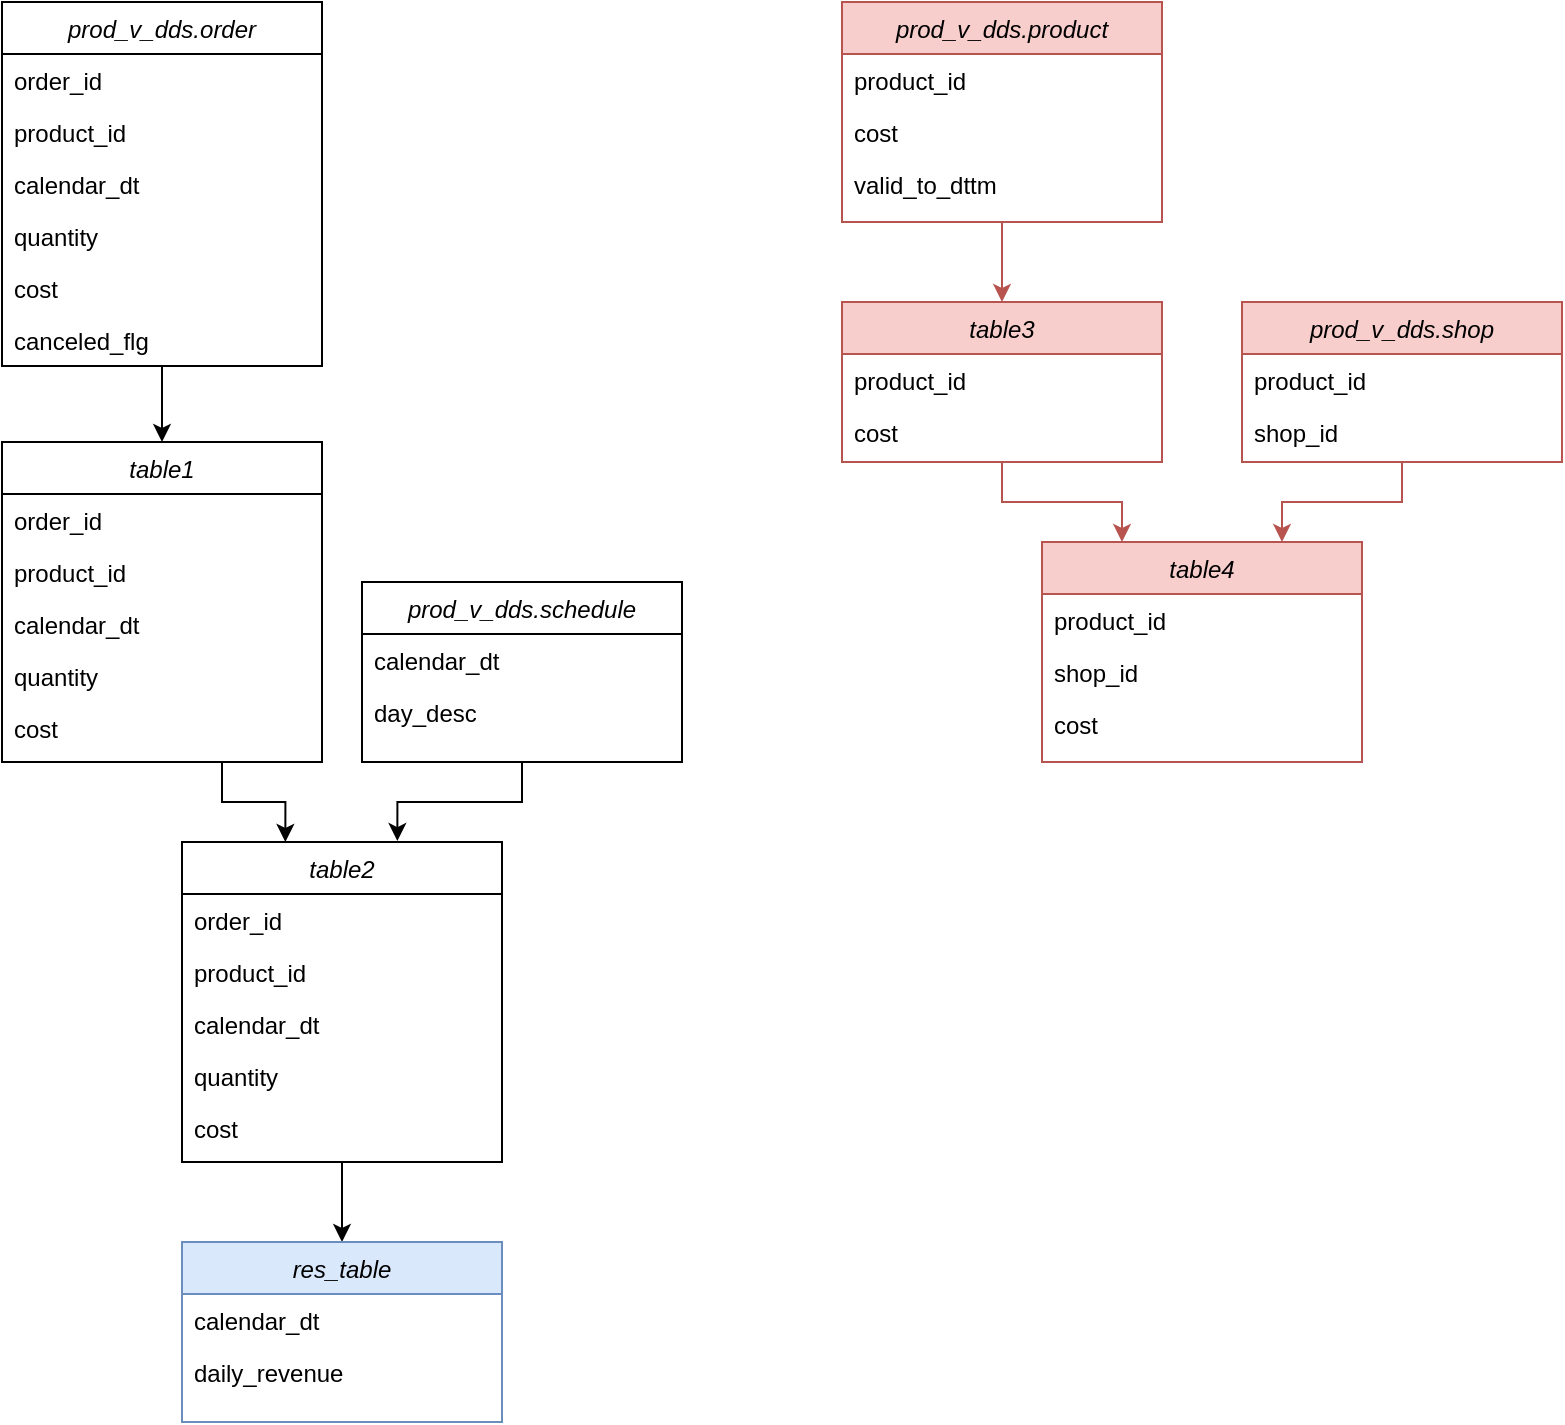 <mxfile version="26.0.16">
  <diagram name="Страница — 1" id="ztjtCPF3Rgf3K-Vcr5-d">
    <mxGraphModel dx="1339" dy="773" grid="1" gridSize="10" guides="1" tooltips="1" connect="1" arrows="1" fold="1" page="1" pageScale="1" pageWidth="827" pageHeight="1169" math="0" shadow="0">
      <root>
        <mxCell id="0" />
        <mxCell id="1" parent="0" />
        <mxCell id="UJASWNO1rdZyhz_X6SRm-26" value="table1" style="swimlane;fontStyle=2;align=center;verticalAlign=top;childLayout=stackLayout;horizontal=1;startSize=26;horizontalStack=0;resizeParent=1;resizeLast=0;collapsible=1;marginBottom=0;rounded=0;shadow=0;strokeWidth=1;" vertex="1" parent="1">
          <mxGeometry x="340" y="220" width="160" height="160" as="geometry">
            <mxRectangle x="220" y="120" width="160" height="26" as="alternateBounds" />
          </mxGeometry>
        </mxCell>
        <mxCell id="UJASWNO1rdZyhz_X6SRm-27" value="order_id" style="text;align=left;verticalAlign=top;spacingLeft=4;spacingRight=4;overflow=hidden;rotatable=0;points=[[0,0.5],[1,0.5]];portConstraint=eastwest;" vertex="1" parent="UJASWNO1rdZyhz_X6SRm-26">
          <mxGeometry y="26" width="160" height="26" as="geometry" />
        </mxCell>
        <mxCell id="UJASWNO1rdZyhz_X6SRm-43" value="product_id" style="text;align=left;verticalAlign=top;spacingLeft=4;spacingRight=4;overflow=hidden;rotatable=0;points=[[0,0.5],[1,0.5]];portConstraint=eastwest;" vertex="1" parent="UJASWNO1rdZyhz_X6SRm-26">
          <mxGeometry y="52" width="160" height="26" as="geometry" />
        </mxCell>
        <mxCell id="UJASWNO1rdZyhz_X6SRm-53" value="calendar_dt" style="text;align=left;verticalAlign=top;spacingLeft=4;spacingRight=4;overflow=hidden;rotatable=0;points=[[0,0.5],[1,0.5]];portConstraint=eastwest;rounded=0;shadow=0;html=0;" vertex="1" parent="UJASWNO1rdZyhz_X6SRm-26">
          <mxGeometry y="78" width="160" height="26" as="geometry" />
        </mxCell>
        <mxCell id="UJASWNO1rdZyhz_X6SRm-30" value="quantity" style="text;align=left;verticalAlign=top;spacingLeft=4;spacingRight=4;overflow=hidden;rotatable=0;points=[[0,0.5],[1,0.5]];portConstraint=eastwest;rounded=0;shadow=0;html=0;" vertex="1" parent="UJASWNO1rdZyhz_X6SRm-26">
          <mxGeometry y="104" width="160" height="26" as="geometry" />
        </mxCell>
        <mxCell id="UJASWNO1rdZyhz_X6SRm-29" value="cost" style="text;align=left;verticalAlign=top;spacingLeft=4;spacingRight=4;overflow=hidden;rotatable=0;points=[[0,0.5],[1,0.5]];portConstraint=eastwest;rounded=0;shadow=0;html=0;" vertex="1" parent="UJASWNO1rdZyhz_X6SRm-26">
          <mxGeometry y="130" width="160" height="26" as="geometry" />
        </mxCell>
        <mxCell id="UJASWNO1rdZyhz_X6SRm-50" style="edgeStyle=orthogonalEdgeStyle;rounded=0;orthogonalLoop=1;jettySize=auto;html=1;entryX=0.5;entryY=0;entryDx=0;entryDy=0;" edge="1" parent="1" source="UJASWNO1rdZyhz_X6SRm-44" target="UJASWNO1rdZyhz_X6SRm-26">
          <mxGeometry relative="1" as="geometry" />
        </mxCell>
        <mxCell id="UJASWNO1rdZyhz_X6SRm-44" value="prod_v_dds.order" style="swimlane;fontStyle=2;align=center;verticalAlign=top;childLayout=stackLayout;horizontal=1;startSize=26;horizontalStack=0;resizeParent=1;resizeLast=0;collapsible=1;marginBottom=0;rounded=0;shadow=0;strokeWidth=1;" vertex="1" parent="1">
          <mxGeometry x="340" width="160" height="182" as="geometry">
            <mxRectangle x="220" y="120" width="160" height="26" as="alternateBounds" />
          </mxGeometry>
        </mxCell>
        <mxCell id="UJASWNO1rdZyhz_X6SRm-45" value="order_id" style="text;align=left;verticalAlign=top;spacingLeft=4;spacingRight=4;overflow=hidden;rotatable=0;points=[[0,0.5],[1,0.5]];portConstraint=eastwest;" vertex="1" parent="UJASWNO1rdZyhz_X6SRm-44">
          <mxGeometry y="26" width="160" height="26" as="geometry" />
        </mxCell>
        <mxCell id="UJASWNO1rdZyhz_X6SRm-46" value="product_id" style="text;align=left;verticalAlign=top;spacingLeft=4;spacingRight=4;overflow=hidden;rotatable=0;points=[[0,0.5],[1,0.5]];portConstraint=eastwest;" vertex="1" parent="UJASWNO1rdZyhz_X6SRm-44">
          <mxGeometry y="52" width="160" height="26" as="geometry" />
        </mxCell>
        <mxCell id="UJASWNO1rdZyhz_X6SRm-52" value="calendar_dt" style="text;align=left;verticalAlign=top;spacingLeft=4;spacingRight=4;overflow=hidden;rotatable=0;points=[[0,0.5],[1,0.5]];portConstraint=eastwest;rounded=0;shadow=0;html=0;" vertex="1" parent="UJASWNO1rdZyhz_X6SRm-44">
          <mxGeometry y="78" width="160" height="26" as="geometry" />
        </mxCell>
        <mxCell id="UJASWNO1rdZyhz_X6SRm-47" value="quantity" style="text;align=left;verticalAlign=top;spacingLeft=4;spacingRight=4;overflow=hidden;rotatable=0;points=[[0,0.5],[1,0.5]];portConstraint=eastwest;rounded=0;shadow=0;html=0;" vertex="1" parent="UJASWNO1rdZyhz_X6SRm-44">
          <mxGeometry y="104" width="160" height="26" as="geometry" />
        </mxCell>
        <mxCell id="UJASWNO1rdZyhz_X6SRm-48" value="cost" style="text;align=left;verticalAlign=top;spacingLeft=4;spacingRight=4;overflow=hidden;rotatable=0;points=[[0,0.5],[1,0.5]];portConstraint=eastwest;rounded=0;shadow=0;html=0;" vertex="1" parent="UJASWNO1rdZyhz_X6SRm-44">
          <mxGeometry y="130" width="160" height="26" as="geometry" />
        </mxCell>
        <mxCell id="UJASWNO1rdZyhz_X6SRm-51" value="canceled_flg" style="text;align=left;verticalAlign=top;spacingLeft=4;spacingRight=4;overflow=hidden;rotatable=0;points=[[0,0.5],[1,0.5]];portConstraint=eastwest;rounded=0;shadow=0;html=0;" vertex="1" parent="UJASWNO1rdZyhz_X6SRm-44">
          <mxGeometry y="156" width="160" height="26" as="geometry" />
        </mxCell>
        <mxCell id="UJASWNO1rdZyhz_X6SRm-54" value="prod_v_dds.schedule" style="swimlane;fontStyle=2;align=center;verticalAlign=top;childLayout=stackLayout;horizontal=1;startSize=26;horizontalStack=0;resizeParent=1;resizeLast=0;collapsible=1;marginBottom=0;rounded=0;shadow=0;strokeWidth=1;" vertex="1" parent="1">
          <mxGeometry x="520" y="290" width="160" height="90" as="geometry">
            <mxRectangle x="220" y="120" width="160" height="26" as="alternateBounds" />
          </mxGeometry>
        </mxCell>
        <mxCell id="UJASWNO1rdZyhz_X6SRm-55" value="calendar_dt" style="text;align=left;verticalAlign=top;spacingLeft=4;spacingRight=4;overflow=hidden;rotatable=0;points=[[0,0.5],[1,0.5]];portConstraint=eastwest;" vertex="1" parent="UJASWNO1rdZyhz_X6SRm-54">
          <mxGeometry y="26" width="160" height="26" as="geometry" />
        </mxCell>
        <mxCell id="UJASWNO1rdZyhz_X6SRm-56" value="day_desc" style="text;align=left;verticalAlign=top;spacingLeft=4;spacingRight=4;overflow=hidden;rotatable=0;points=[[0,0.5],[1,0.5]];portConstraint=eastwest;" vertex="1" parent="UJASWNO1rdZyhz_X6SRm-54">
          <mxGeometry y="52" width="160" height="26" as="geometry" />
        </mxCell>
        <mxCell id="UJASWNO1rdZyhz_X6SRm-105" style="edgeStyle=orthogonalEdgeStyle;rounded=0;orthogonalLoop=1;jettySize=auto;html=1;" edge="1" parent="1" source="UJASWNO1rdZyhz_X6SRm-60" target="UJASWNO1rdZyhz_X6SRm-71">
          <mxGeometry relative="1" as="geometry" />
        </mxCell>
        <mxCell id="UJASWNO1rdZyhz_X6SRm-60" value="table2" style="swimlane;fontStyle=2;align=center;verticalAlign=top;childLayout=stackLayout;horizontal=1;startSize=26;horizontalStack=0;resizeParent=1;resizeLast=0;collapsible=1;marginBottom=0;rounded=0;shadow=0;strokeWidth=1;" vertex="1" parent="1">
          <mxGeometry x="430" y="420" width="160" height="160" as="geometry">
            <mxRectangle x="220" y="120" width="160" height="26" as="alternateBounds" />
          </mxGeometry>
        </mxCell>
        <mxCell id="UJASWNO1rdZyhz_X6SRm-61" value="order_id" style="text;align=left;verticalAlign=top;spacingLeft=4;spacingRight=4;overflow=hidden;rotatable=0;points=[[0,0.5],[1,0.5]];portConstraint=eastwest;" vertex="1" parent="UJASWNO1rdZyhz_X6SRm-60">
          <mxGeometry y="26" width="160" height="26" as="geometry" />
        </mxCell>
        <mxCell id="UJASWNO1rdZyhz_X6SRm-62" value="product_id" style="text;align=left;verticalAlign=top;spacingLeft=4;spacingRight=4;overflow=hidden;rotatable=0;points=[[0,0.5],[1,0.5]];portConstraint=eastwest;" vertex="1" parent="UJASWNO1rdZyhz_X6SRm-60">
          <mxGeometry y="52" width="160" height="26" as="geometry" />
        </mxCell>
        <mxCell id="UJASWNO1rdZyhz_X6SRm-63" value="calendar_dt" style="text;align=left;verticalAlign=top;spacingLeft=4;spacingRight=4;overflow=hidden;rotatable=0;points=[[0,0.5],[1,0.5]];portConstraint=eastwest;rounded=0;shadow=0;html=0;" vertex="1" parent="UJASWNO1rdZyhz_X6SRm-60">
          <mxGeometry y="78" width="160" height="26" as="geometry" />
        </mxCell>
        <mxCell id="UJASWNO1rdZyhz_X6SRm-64" value="quantity" style="text;align=left;verticalAlign=top;spacingLeft=4;spacingRight=4;overflow=hidden;rotatable=0;points=[[0,0.5],[1,0.5]];portConstraint=eastwest;rounded=0;shadow=0;html=0;" vertex="1" parent="UJASWNO1rdZyhz_X6SRm-60">
          <mxGeometry y="104" width="160" height="26" as="geometry" />
        </mxCell>
        <mxCell id="UJASWNO1rdZyhz_X6SRm-65" value="cost" style="text;align=left;verticalAlign=top;spacingLeft=4;spacingRight=4;overflow=hidden;rotatable=0;points=[[0,0.5],[1,0.5]];portConstraint=eastwest;rounded=0;shadow=0;html=0;" vertex="1" parent="UJASWNO1rdZyhz_X6SRm-60">
          <mxGeometry y="130" width="160" height="26" as="geometry" />
        </mxCell>
        <mxCell id="UJASWNO1rdZyhz_X6SRm-68" style="edgeStyle=orthogonalEdgeStyle;rounded=0;orthogonalLoop=1;jettySize=auto;html=1;entryX=0.323;entryY=0;entryDx=0;entryDy=0;entryPerimeter=0;" edge="1" parent="1" source="UJASWNO1rdZyhz_X6SRm-26" target="UJASWNO1rdZyhz_X6SRm-60">
          <mxGeometry relative="1" as="geometry">
            <Array as="points">
              <mxPoint x="450" y="400" />
              <mxPoint x="482" y="400" />
            </Array>
          </mxGeometry>
        </mxCell>
        <mxCell id="UJASWNO1rdZyhz_X6SRm-69" style="edgeStyle=orthogonalEdgeStyle;rounded=0;orthogonalLoop=1;jettySize=auto;html=1;entryX=0.673;entryY=-0.003;entryDx=0;entryDy=0;entryPerimeter=0;" edge="1" parent="1" source="UJASWNO1rdZyhz_X6SRm-54" target="UJASWNO1rdZyhz_X6SRm-60">
          <mxGeometry relative="1" as="geometry" />
        </mxCell>
        <mxCell id="UJASWNO1rdZyhz_X6SRm-71" value="res_table" style="swimlane;fontStyle=2;align=center;verticalAlign=top;childLayout=stackLayout;horizontal=1;startSize=26;horizontalStack=0;resizeParent=1;resizeLast=0;collapsible=1;marginBottom=0;rounded=0;shadow=0;strokeWidth=1;fillColor=#dae8fc;strokeColor=#6c8ebf;" vertex="1" parent="1">
          <mxGeometry x="430" y="620" width="160" height="90" as="geometry">
            <mxRectangle x="220" y="120" width="160" height="26" as="alternateBounds" />
          </mxGeometry>
        </mxCell>
        <mxCell id="UJASWNO1rdZyhz_X6SRm-72" value="calendar_dt" style="text;align=left;verticalAlign=top;spacingLeft=4;spacingRight=4;overflow=hidden;rotatable=0;points=[[0,0.5],[1,0.5]];portConstraint=eastwest;" vertex="1" parent="UJASWNO1rdZyhz_X6SRm-71">
          <mxGeometry y="26" width="160" height="26" as="geometry" />
        </mxCell>
        <mxCell id="UJASWNO1rdZyhz_X6SRm-73" value="daily_revenue" style="text;align=left;verticalAlign=top;spacingLeft=4;spacingRight=4;overflow=hidden;rotatable=0;points=[[0,0.5],[1,0.5]];portConstraint=eastwest;" vertex="1" parent="UJASWNO1rdZyhz_X6SRm-71">
          <mxGeometry y="52" width="160" height="26" as="geometry" />
        </mxCell>
        <mxCell id="UJASWNO1rdZyhz_X6SRm-131" style="edgeStyle=orthogonalEdgeStyle;rounded=0;orthogonalLoop=1;jettySize=auto;html=1;entryX=0.25;entryY=0;entryDx=0;entryDy=0;fillColor=#f8cecc;strokeColor=#b85450;" edge="1" parent="1" source="UJASWNO1rdZyhz_X6SRm-106" target="UJASWNO1rdZyhz_X6SRm-121">
          <mxGeometry relative="1" as="geometry" />
        </mxCell>
        <mxCell id="UJASWNO1rdZyhz_X6SRm-106" value="table3" style="swimlane;fontStyle=2;align=center;verticalAlign=top;childLayout=stackLayout;horizontal=1;startSize=26;horizontalStack=0;resizeParent=1;resizeLast=0;collapsible=1;marginBottom=0;rounded=0;shadow=0;strokeWidth=1;fillColor=#f8cecc;strokeColor=#b85450;" vertex="1" parent="1">
          <mxGeometry x="760" y="150" width="160" height="80" as="geometry">
            <mxRectangle x="220" y="120" width="160" height="26" as="alternateBounds" />
          </mxGeometry>
        </mxCell>
        <mxCell id="UJASWNO1rdZyhz_X6SRm-108" value="product_id" style="text;align=left;verticalAlign=top;spacingLeft=4;spacingRight=4;overflow=hidden;rotatable=0;points=[[0,0.5],[1,0.5]];portConstraint=eastwest;" vertex="1" parent="UJASWNO1rdZyhz_X6SRm-106">
          <mxGeometry y="26" width="160" height="26" as="geometry" />
        </mxCell>
        <mxCell id="UJASWNO1rdZyhz_X6SRm-109" value="cost" style="text;align=left;verticalAlign=top;spacingLeft=4;spacingRight=4;overflow=hidden;rotatable=0;points=[[0,0.5],[1,0.5]];portConstraint=eastwest;rounded=0;shadow=0;html=0;" vertex="1" parent="UJASWNO1rdZyhz_X6SRm-106">
          <mxGeometry y="52" width="160" height="26" as="geometry" />
        </mxCell>
        <mxCell id="UJASWNO1rdZyhz_X6SRm-112" style="edgeStyle=orthogonalEdgeStyle;rounded=0;orthogonalLoop=1;jettySize=auto;html=1;entryX=0.5;entryY=0;entryDx=0;entryDy=0;fillColor=#f8cecc;strokeColor=#b85450;" edge="1" parent="1" source="UJASWNO1rdZyhz_X6SRm-113" target="UJASWNO1rdZyhz_X6SRm-106">
          <mxGeometry relative="1" as="geometry" />
        </mxCell>
        <mxCell id="UJASWNO1rdZyhz_X6SRm-113" value="prod_v_dds.product" style="swimlane;fontStyle=2;align=center;verticalAlign=top;childLayout=stackLayout;horizontal=1;startSize=26;horizontalStack=0;resizeParent=1;resizeLast=0;collapsible=1;marginBottom=0;rounded=0;shadow=0;strokeWidth=1;fillColor=#f8cecc;strokeColor=#b85450;" vertex="1" parent="1">
          <mxGeometry x="760" width="160" height="110" as="geometry">
            <mxRectangle x="220" y="120" width="160" height="26" as="alternateBounds" />
          </mxGeometry>
        </mxCell>
        <mxCell id="UJASWNO1rdZyhz_X6SRm-114" value="product_id" style="text;align=left;verticalAlign=top;spacingLeft=4;spacingRight=4;overflow=hidden;rotatable=0;points=[[0,0.5],[1,0.5]];portConstraint=eastwest;" vertex="1" parent="UJASWNO1rdZyhz_X6SRm-113">
          <mxGeometry y="26" width="160" height="26" as="geometry" />
        </mxCell>
        <mxCell id="UJASWNO1rdZyhz_X6SRm-115" value="cost" style="text;align=left;verticalAlign=top;spacingLeft=4;spacingRight=4;overflow=hidden;rotatable=0;points=[[0,0.5],[1,0.5]];portConstraint=eastwest;" vertex="1" parent="UJASWNO1rdZyhz_X6SRm-113">
          <mxGeometry y="52" width="160" height="26" as="geometry" />
        </mxCell>
        <mxCell id="UJASWNO1rdZyhz_X6SRm-116" value="valid_to_dttm" style="text;align=left;verticalAlign=top;spacingLeft=4;spacingRight=4;overflow=hidden;rotatable=0;points=[[0,0.5],[1,0.5]];portConstraint=eastwest;rounded=0;shadow=0;html=0;" vertex="1" parent="UJASWNO1rdZyhz_X6SRm-113">
          <mxGeometry y="78" width="160" height="26" as="geometry" />
        </mxCell>
        <mxCell id="UJASWNO1rdZyhz_X6SRm-121" value="table4" style="swimlane;fontStyle=2;align=center;verticalAlign=top;childLayout=stackLayout;horizontal=1;startSize=26;horizontalStack=0;resizeParent=1;resizeLast=0;collapsible=1;marginBottom=0;rounded=0;shadow=0;strokeWidth=1;fillColor=#f8cecc;strokeColor=#b85450;" vertex="1" parent="1">
          <mxGeometry x="860" y="270" width="160" height="110" as="geometry">
            <mxRectangle x="220" y="120" width="160" height="26" as="alternateBounds" />
          </mxGeometry>
        </mxCell>
        <mxCell id="UJASWNO1rdZyhz_X6SRm-122" value="product_id" style="text;align=left;verticalAlign=top;spacingLeft=4;spacingRight=4;overflow=hidden;rotatable=0;points=[[0,0.5],[1,0.5]];portConstraint=eastwest;" vertex="1" parent="UJASWNO1rdZyhz_X6SRm-121">
          <mxGeometry y="26" width="160" height="26" as="geometry" />
        </mxCell>
        <mxCell id="UJASWNO1rdZyhz_X6SRm-123" value="shop_id" style="text;align=left;verticalAlign=top;spacingLeft=4;spacingRight=4;overflow=hidden;rotatable=0;points=[[0,0.5],[1,0.5]];portConstraint=eastwest;rounded=0;shadow=0;html=0;" vertex="1" parent="UJASWNO1rdZyhz_X6SRm-121">
          <mxGeometry y="52" width="160" height="26" as="geometry" />
        </mxCell>
        <mxCell id="UJASWNO1rdZyhz_X6SRm-125" value="cost" style="text;align=left;verticalAlign=top;spacingLeft=4;spacingRight=4;overflow=hidden;rotatable=0;points=[[0,0.5],[1,0.5]];portConstraint=eastwest;rounded=0;shadow=0;html=0;" vertex="1" parent="UJASWNO1rdZyhz_X6SRm-121">
          <mxGeometry y="78" width="160" height="26" as="geometry" />
        </mxCell>
        <mxCell id="UJASWNO1rdZyhz_X6SRm-130" style="edgeStyle=orthogonalEdgeStyle;rounded=0;orthogonalLoop=1;jettySize=auto;html=1;entryX=0.75;entryY=0;entryDx=0;entryDy=0;fillColor=#f8cecc;strokeColor=#b85450;" edge="1" parent="1" source="UJASWNO1rdZyhz_X6SRm-126" target="UJASWNO1rdZyhz_X6SRm-121">
          <mxGeometry relative="1" as="geometry" />
        </mxCell>
        <mxCell id="UJASWNO1rdZyhz_X6SRm-126" value="prod_v_dds.shop" style="swimlane;fontStyle=2;align=center;verticalAlign=top;childLayout=stackLayout;horizontal=1;startSize=26;horizontalStack=0;resizeParent=1;resizeLast=0;collapsible=1;marginBottom=0;rounded=0;shadow=0;strokeWidth=1;fillColor=#f8cecc;strokeColor=#b85450;" vertex="1" parent="1">
          <mxGeometry x="960" y="150" width="160" height="80" as="geometry">
            <mxRectangle x="220" y="120" width="160" height="26" as="alternateBounds" />
          </mxGeometry>
        </mxCell>
        <mxCell id="UJASWNO1rdZyhz_X6SRm-127" value="product_id" style="text;align=left;verticalAlign=top;spacingLeft=4;spacingRight=4;overflow=hidden;rotatable=0;points=[[0,0.5],[1,0.5]];portConstraint=eastwest;" vertex="1" parent="UJASWNO1rdZyhz_X6SRm-126">
          <mxGeometry y="26" width="160" height="26" as="geometry" />
        </mxCell>
        <mxCell id="UJASWNO1rdZyhz_X6SRm-128" value="shop_id" style="text;align=left;verticalAlign=top;spacingLeft=4;spacingRight=4;overflow=hidden;rotatable=0;points=[[0,0.5],[1,0.5]];portConstraint=eastwest;" vertex="1" parent="UJASWNO1rdZyhz_X6SRm-126">
          <mxGeometry y="52" width="160" height="26" as="geometry" />
        </mxCell>
      </root>
    </mxGraphModel>
  </diagram>
</mxfile>
